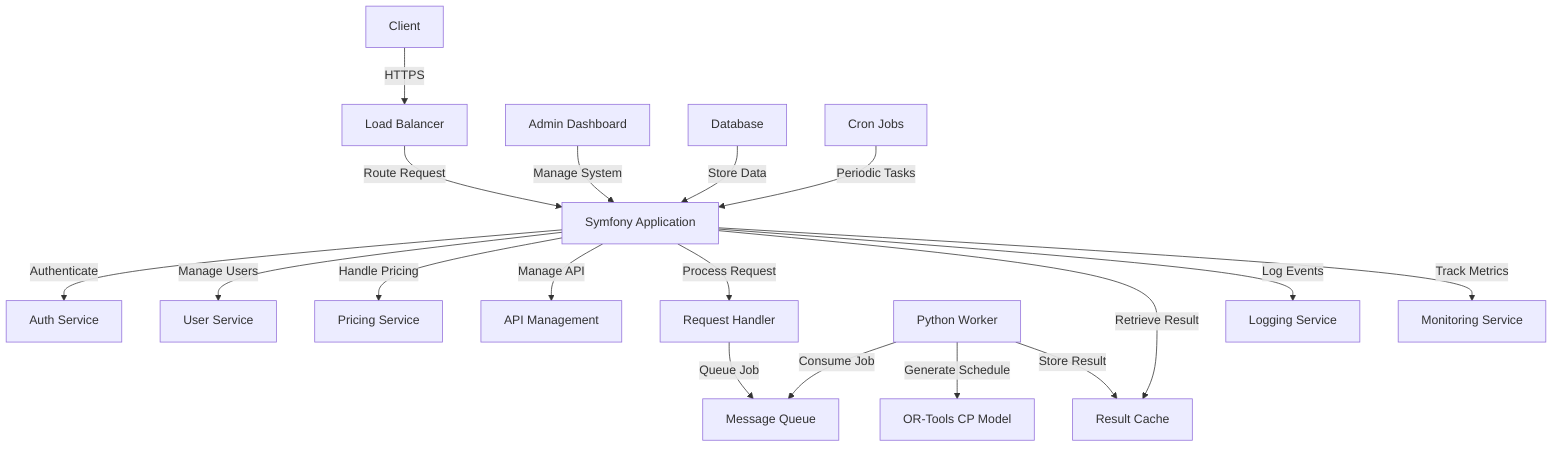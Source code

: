 graph TD
    A[Client] -->|HTTPS| B[Load Balancer]
    B -->|Route Request| C[Symfony Application]
    C -->|Authenticate| D[Auth Service]
    C -->|Manage Users| E[User Service]
    C -->|Handle Pricing| F[Pricing Service]
    C -->|Manage API| G[API Management]
    C -->|Process Request| H[Request Handler]
    H -->|Queue Job| I[Message Queue]
    J[Python Worker] -->|Consume Job| I
    J -->|Generate Schedule| K[OR-Tools CP Model]
    J -->|Store Result| L[Result Cache]
    C -->|Retrieve Result| L
    C -->|Log Events| M[Logging Service]
    C -->|Track Metrics| N[Monitoring Service]
    O[Admin Dashboard] -->|Manage System| C
    P[Database] -->|Store Data| C
    Q[Cron Jobs] -->|Periodic Tasks| C